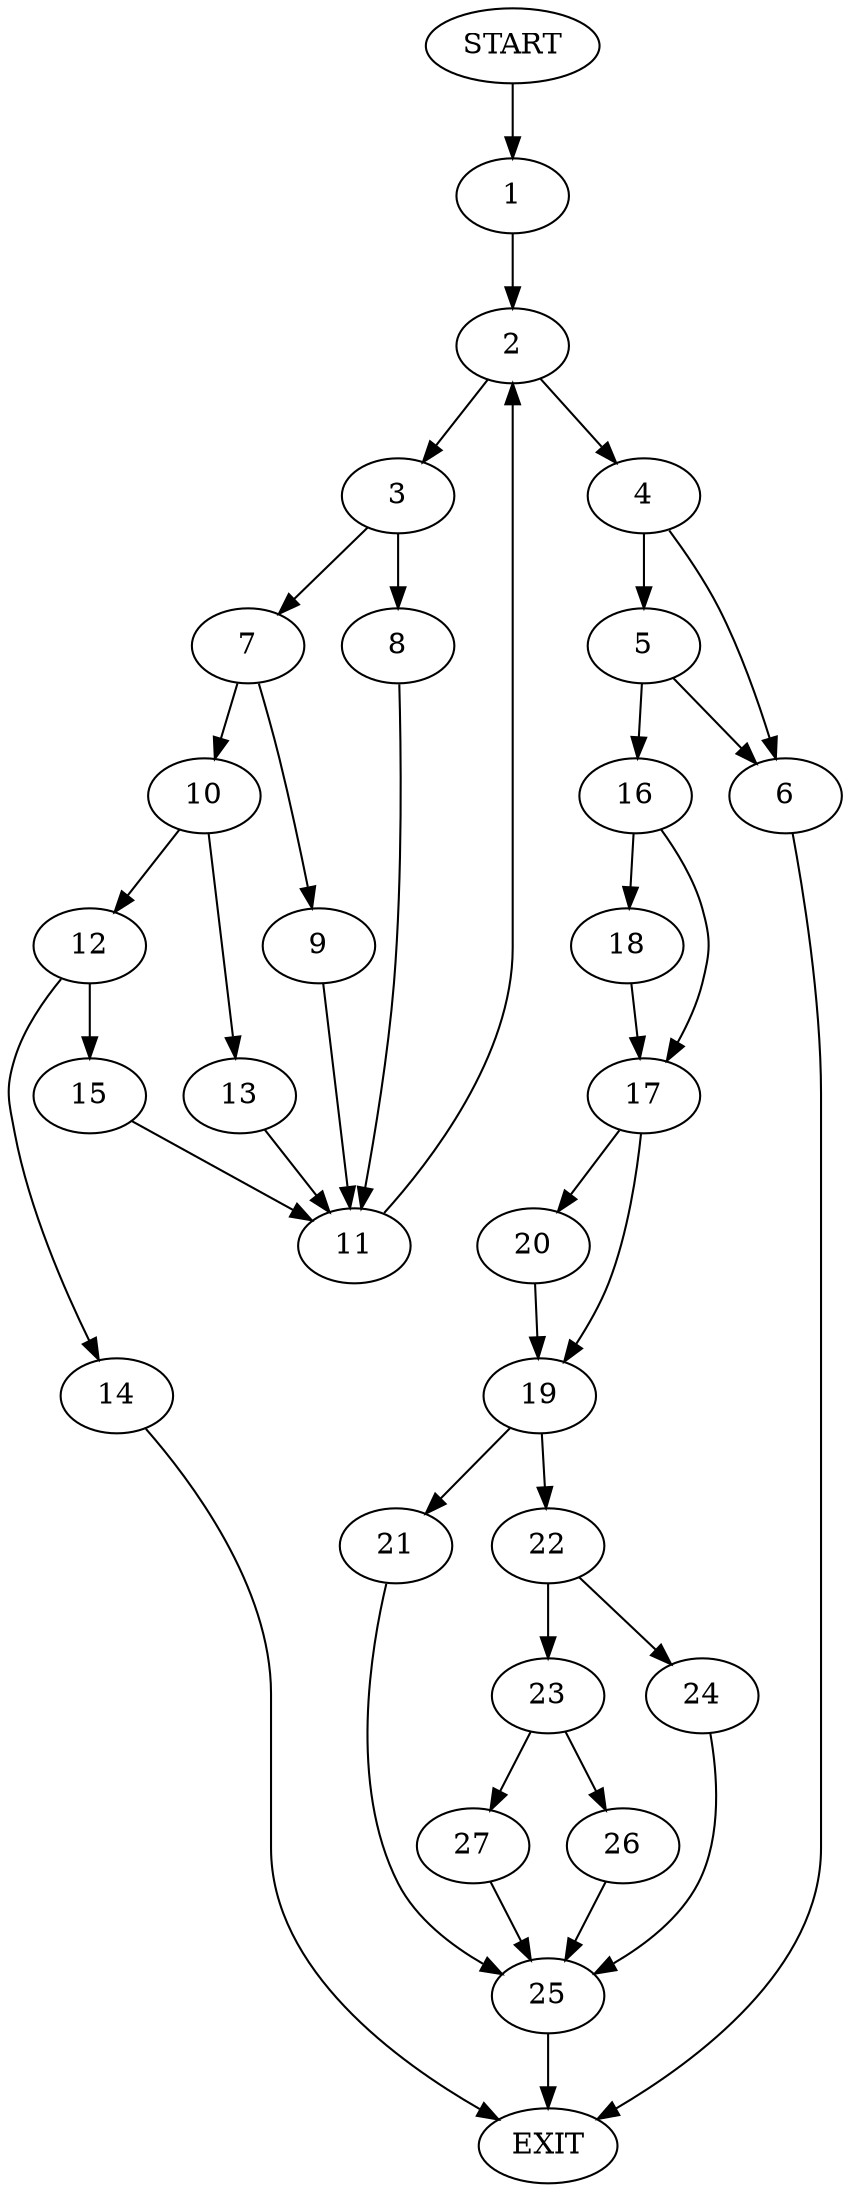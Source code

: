 digraph {
0 [label="START"]
28 [label="EXIT"]
0 -> 1
1 -> 2
2 -> 3
2 -> 4
4 -> 5
4 -> 6
3 -> 7
3 -> 8
7 -> 9
7 -> 10
8 -> 11
11 -> 2
10 -> 12
10 -> 13
9 -> 11
13 -> 11
12 -> 14
12 -> 15
14 -> 28
15 -> 11
6 -> 28
5 -> 16
5 -> 6
16 -> 17
16 -> 18
17 -> 19
17 -> 20
18 -> 17
20 -> 19
19 -> 21
19 -> 22
22 -> 23
22 -> 24
21 -> 25
25 -> 28
24 -> 25
23 -> 26
23 -> 27
26 -> 25
27 -> 25
}
